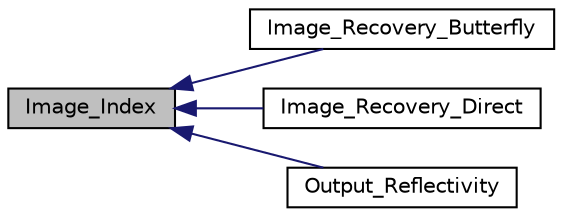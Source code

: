 digraph "Image_Index"
{
  edge [fontname="Helvetica",fontsize="10",labelfontname="Helvetica",labelfontsize="10"];
  node [fontname="Helvetica",fontsize="10",shape=record];
  rankdir="LR";
  Node63 [label="Image_Index",height=0.2,width=0.4,color="black", fillcolor="grey75", style="filled", fontcolor="black"];
  Node63 -> Node64 [dir="back",color="midnightblue",fontsize="10",style="solid",fontname="Helvetica"];
  Node64 [label="Image_Recovery_Butterfly",height=0.2,width=0.4,color="black", fillcolor="white", style="filled",URL="$_image___recovery_8h.html#a8f37a34ded6bb41f2a734c1218ef0dc7"];
  Node63 -> Node65 [dir="back",color="midnightblue",fontsize="10",style="solid",fontname="Helvetica"];
  Node65 [label="Image_Recovery_Direct",height=0.2,width=0.4,color="black", fillcolor="white", style="filled",URL="$_image___recovery_8h.html#a15a2b54cb9d8aa4d5abd90802b1bc34c"];
  Node63 -> Node66 [dir="back",color="midnightblue",fontsize="10",style="solid",fontname="Helvetica"];
  Node66 [label="Output_Reflectivity",height=0.2,width=0.4,color="black", fillcolor="white", style="filled",URL="$_target___generator_2_prototypes_8h.html#a8071097e5121cc7ed6eceb1fe2b2a8fd"];
}
